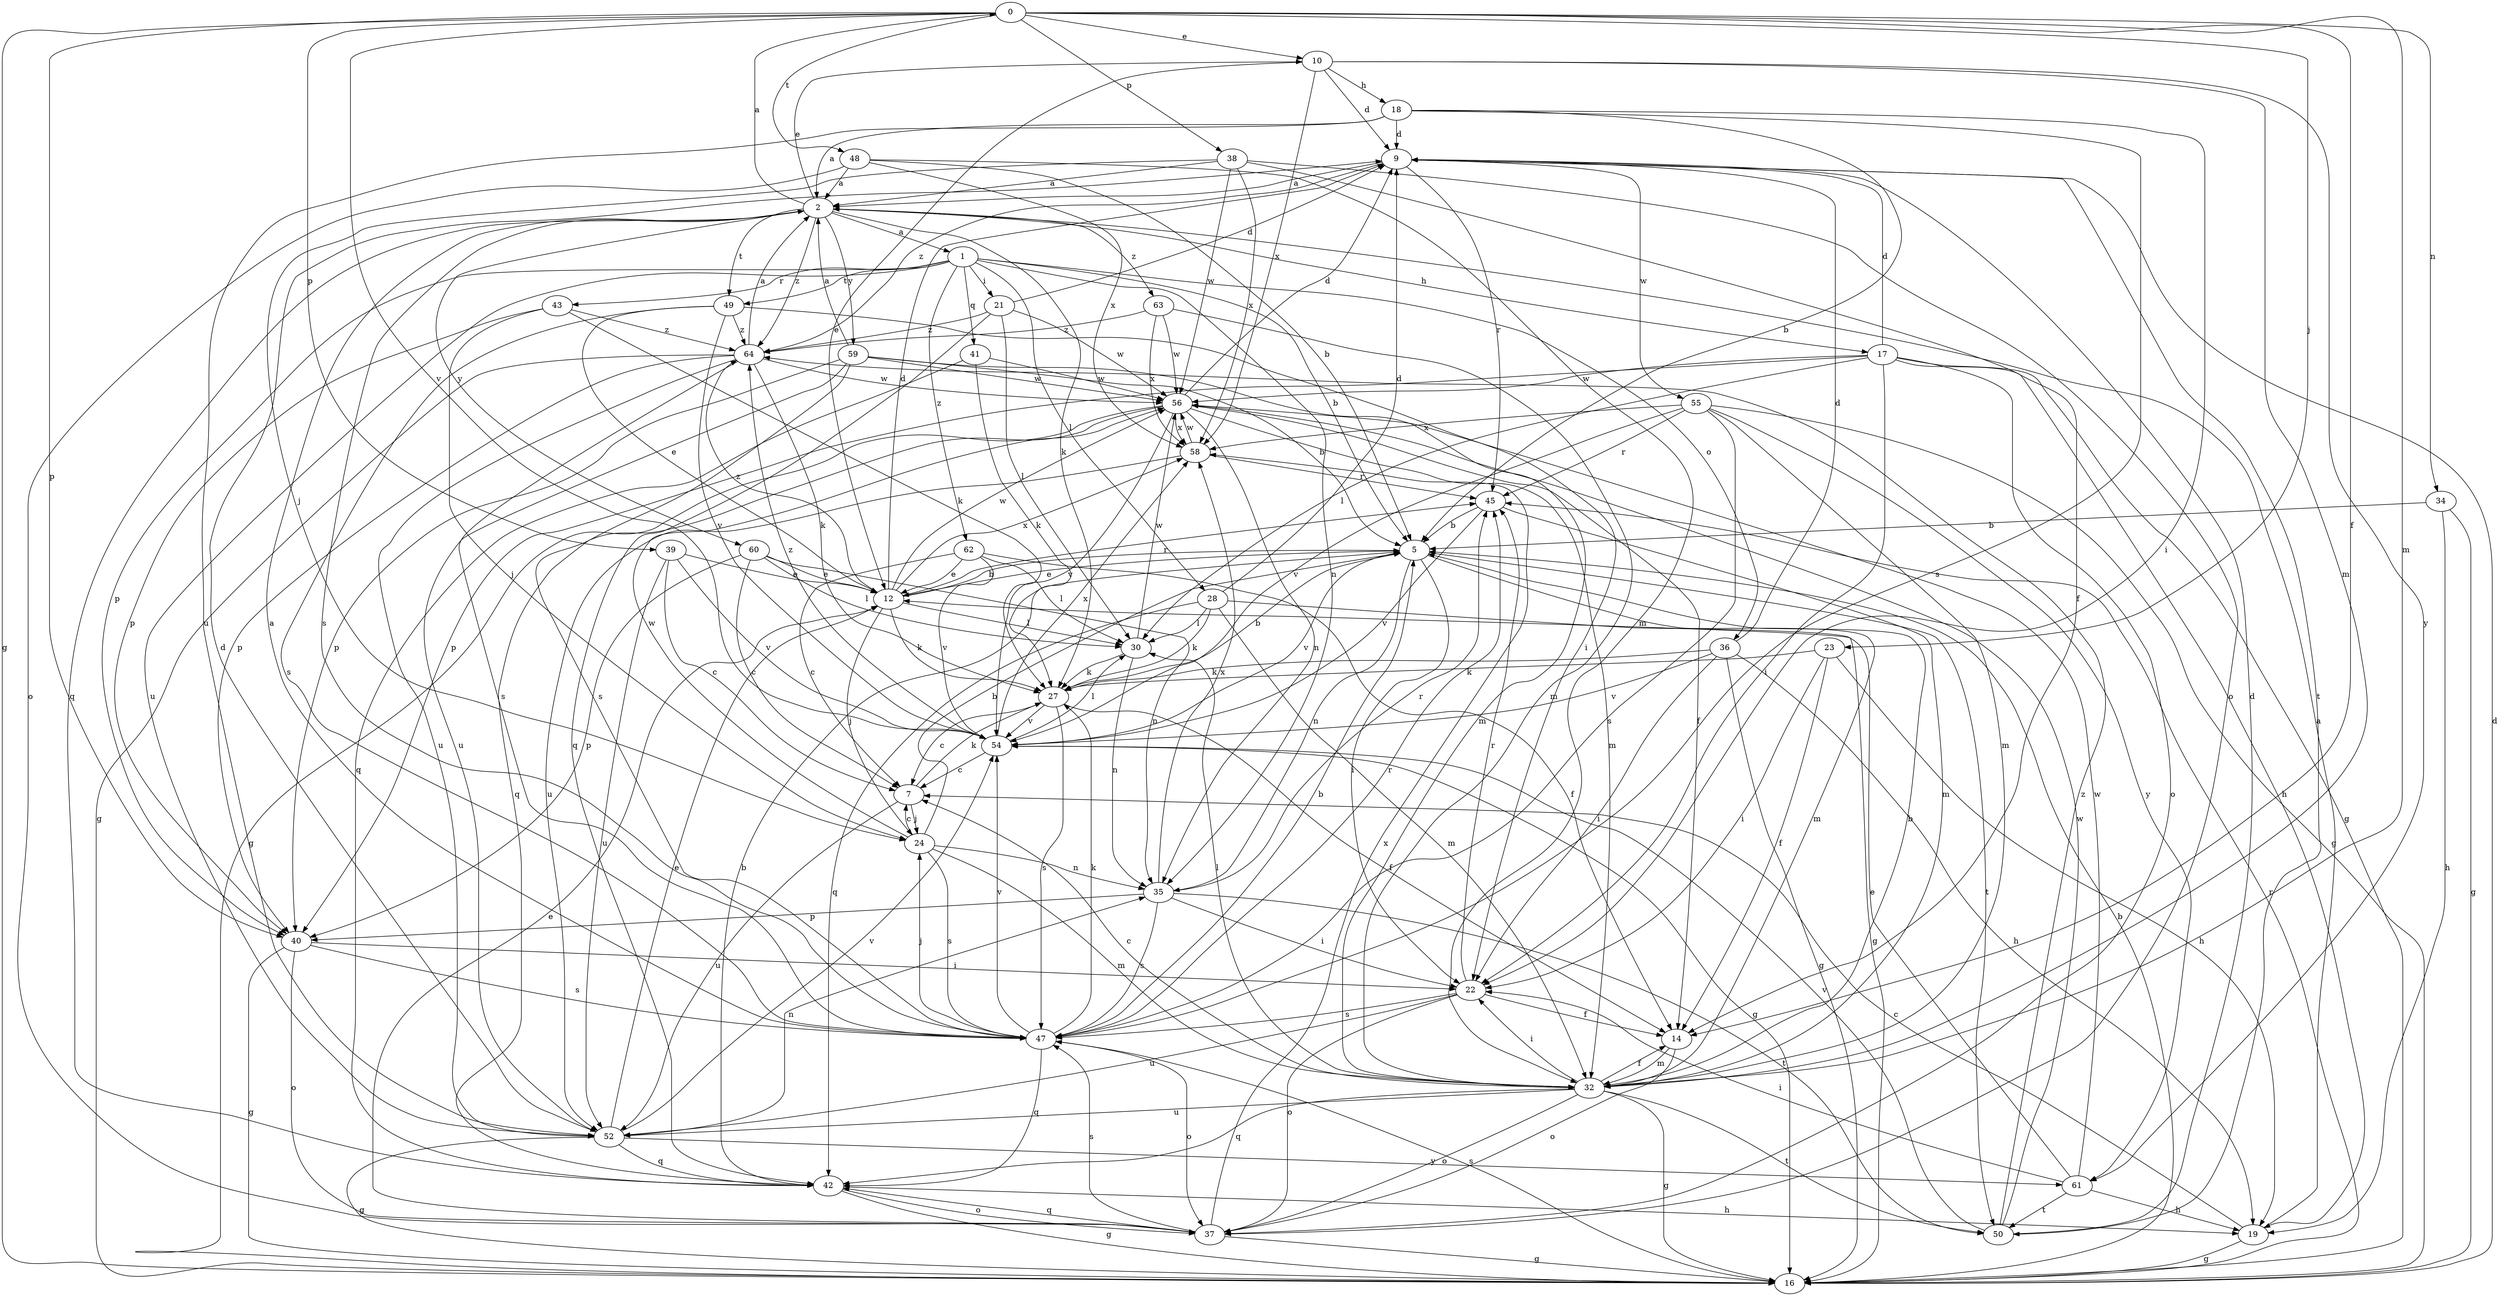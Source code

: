 strict digraph  {
0;
1;
2;
5;
7;
9;
10;
12;
14;
16;
17;
18;
19;
21;
22;
23;
24;
27;
28;
30;
32;
34;
35;
36;
37;
38;
39;
40;
41;
42;
43;
45;
47;
48;
49;
50;
52;
54;
55;
56;
58;
59;
60;
61;
62;
63;
64;
0 -> 10  [label=e];
0 -> 14  [label=f];
0 -> 16  [label=g];
0 -> 23  [label=j];
0 -> 32  [label=m];
0 -> 34  [label=n];
0 -> 38  [label=p];
0 -> 39  [label=p];
0 -> 40  [label=p];
0 -> 48  [label=t];
0 -> 54  [label=v];
1 -> 5  [label=b];
1 -> 21  [label=i];
1 -> 28  [label=l];
1 -> 35  [label=n];
1 -> 36  [label=o];
1 -> 40  [label=p];
1 -> 41  [label=q];
1 -> 43  [label=r];
1 -> 49  [label=t];
1 -> 52  [label=u];
1 -> 62  [label=z];
2 -> 0  [label=a];
2 -> 1  [label=a];
2 -> 10  [label=e];
2 -> 17  [label=h];
2 -> 27  [label=k];
2 -> 42  [label=q];
2 -> 47  [label=s];
2 -> 49  [label=t];
2 -> 59  [label=y];
2 -> 60  [label=y];
2 -> 63  [label=z];
2 -> 64  [label=z];
5 -> 12  [label=e];
5 -> 22  [label=i];
5 -> 32  [label=m];
5 -> 35  [label=n];
5 -> 50  [label=t];
5 -> 54  [label=v];
7 -> 24  [label=j];
7 -> 27  [label=k];
7 -> 52  [label=u];
9 -> 2  [label=a];
9 -> 45  [label=r];
9 -> 50  [label=t];
9 -> 55  [label=w];
9 -> 64  [label=z];
10 -> 9  [label=d];
10 -> 12  [label=e];
10 -> 18  [label=h];
10 -> 32  [label=m];
10 -> 58  [label=x];
10 -> 61  [label=y];
12 -> 5  [label=b];
12 -> 9  [label=d];
12 -> 24  [label=j];
12 -> 27  [label=k];
12 -> 30  [label=l];
12 -> 45  [label=r];
12 -> 56  [label=w];
12 -> 58  [label=x];
12 -> 64  [label=z];
14 -> 32  [label=m];
14 -> 37  [label=o];
16 -> 5  [label=b];
16 -> 9  [label=d];
16 -> 45  [label=r];
16 -> 47  [label=s];
17 -> 9  [label=d];
17 -> 16  [label=g];
17 -> 19  [label=h];
17 -> 22  [label=i];
17 -> 30  [label=l];
17 -> 37  [label=o];
17 -> 40  [label=p];
17 -> 56  [label=w];
18 -> 2  [label=a];
18 -> 5  [label=b];
18 -> 9  [label=d];
18 -> 22  [label=i];
18 -> 47  [label=s];
18 -> 52  [label=u];
19 -> 2  [label=a];
19 -> 7  [label=c];
19 -> 16  [label=g];
21 -> 9  [label=d];
21 -> 30  [label=l];
21 -> 42  [label=q];
21 -> 56  [label=w];
21 -> 64  [label=z];
22 -> 14  [label=f];
22 -> 37  [label=o];
22 -> 45  [label=r];
22 -> 47  [label=s];
22 -> 52  [label=u];
23 -> 14  [label=f];
23 -> 19  [label=h];
23 -> 22  [label=i];
23 -> 27  [label=k];
24 -> 5  [label=b];
24 -> 7  [label=c];
24 -> 32  [label=m];
24 -> 35  [label=n];
24 -> 47  [label=s];
24 -> 56  [label=w];
27 -> 5  [label=b];
27 -> 7  [label=c];
27 -> 14  [label=f];
27 -> 47  [label=s];
27 -> 54  [label=v];
28 -> 9  [label=d];
28 -> 16  [label=g];
28 -> 27  [label=k];
28 -> 30  [label=l];
28 -> 32  [label=m];
28 -> 42  [label=q];
30 -> 27  [label=k];
30 -> 35  [label=n];
30 -> 56  [label=w];
32 -> 5  [label=b];
32 -> 7  [label=c];
32 -> 14  [label=f];
32 -> 16  [label=g];
32 -> 22  [label=i];
32 -> 30  [label=l];
32 -> 37  [label=o];
32 -> 42  [label=q];
32 -> 50  [label=t];
32 -> 52  [label=u];
34 -> 5  [label=b];
34 -> 16  [label=g];
34 -> 19  [label=h];
35 -> 22  [label=i];
35 -> 40  [label=p];
35 -> 45  [label=r];
35 -> 47  [label=s];
35 -> 50  [label=t];
35 -> 58  [label=x];
36 -> 9  [label=d];
36 -> 16  [label=g];
36 -> 19  [label=h];
36 -> 22  [label=i];
36 -> 27  [label=k];
36 -> 54  [label=v];
37 -> 12  [label=e];
37 -> 16  [label=g];
37 -> 42  [label=q];
37 -> 47  [label=s];
37 -> 58  [label=x];
38 -> 2  [label=a];
38 -> 14  [label=f];
38 -> 24  [label=j];
38 -> 37  [label=o];
38 -> 56  [label=w];
38 -> 58  [label=x];
39 -> 7  [label=c];
39 -> 12  [label=e];
39 -> 52  [label=u];
39 -> 54  [label=v];
40 -> 16  [label=g];
40 -> 22  [label=i];
40 -> 37  [label=o];
40 -> 47  [label=s];
41 -> 27  [label=k];
41 -> 42  [label=q];
41 -> 56  [label=w];
42 -> 5  [label=b];
42 -> 16  [label=g];
42 -> 19  [label=h];
42 -> 37  [label=o];
43 -> 24  [label=j];
43 -> 27  [label=k];
43 -> 40  [label=p];
43 -> 64  [label=z];
45 -> 5  [label=b];
45 -> 32  [label=m];
45 -> 54  [label=v];
47 -> 2  [label=a];
47 -> 5  [label=b];
47 -> 24  [label=j];
47 -> 27  [label=k];
47 -> 37  [label=o];
47 -> 42  [label=q];
47 -> 45  [label=r];
47 -> 54  [label=v];
48 -> 2  [label=a];
48 -> 5  [label=b];
48 -> 32  [label=m];
48 -> 37  [label=o];
48 -> 58  [label=x];
49 -> 12  [label=e];
49 -> 22  [label=i];
49 -> 47  [label=s];
49 -> 54  [label=v];
49 -> 64  [label=z];
50 -> 9  [label=d];
50 -> 54  [label=v];
50 -> 56  [label=w];
50 -> 64  [label=z];
52 -> 9  [label=d];
52 -> 12  [label=e];
52 -> 16  [label=g];
52 -> 35  [label=n];
52 -> 42  [label=q];
52 -> 54  [label=v];
52 -> 61  [label=y];
54 -> 7  [label=c];
54 -> 16  [label=g];
54 -> 30  [label=l];
54 -> 58  [label=x];
54 -> 64  [label=z];
55 -> 16  [label=g];
55 -> 32  [label=m];
55 -> 45  [label=r];
55 -> 47  [label=s];
55 -> 54  [label=v];
55 -> 58  [label=x];
55 -> 61  [label=y];
56 -> 9  [label=d];
56 -> 14  [label=f];
56 -> 16  [label=g];
56 -> 32  [label=m];
56 -> 35  [label=n];
56 -> 42  [label=q];
56 -> 54  [label=v];
56 -> 58  [label=x];
58 -> 45  [label=r];
58 -> 52  [label=u];
58 -> 56  [label=w];
59 -> 2  [label=a];
59 -> 5  [label=b];
59 -> 32  [label=m];
59 -> 40  [label=p];
59 -> 47  [label=s];
59 -> 52  [label=u];
59 -> 56  [label=w];
60 -> 7  [label=c];
60 -> 12  [label=e];
60 -> 30  [label=l];
60 -> 35  [label=n];
60 -> 40  [label=p];
61 -> 12  [label=e];
61 -> 19  [label=h];
61 -> 22  [label=i];
61 -> 50  [label=t];
61 -> 56  [label=w];
62 -> 7  [label=c];
62 -> 12  [label=e];
62 -> 14  [label=f];
62 -> 30  [label=l];
62 -> 54  [label=v];
63 -> 32  [label=m];
63 -> 56  [label=w];
63 -> 58  [label=x];
63 -> 64  [label=z];
64 -> 2  [label=a];
64 -> 16  [label=g];
64 -> 27  [label=k];
64 -> 40  [label=p];
64 -> 47  [label=s];
64 -> 52  [label=u];
64 -> 56  [label=w];
}
